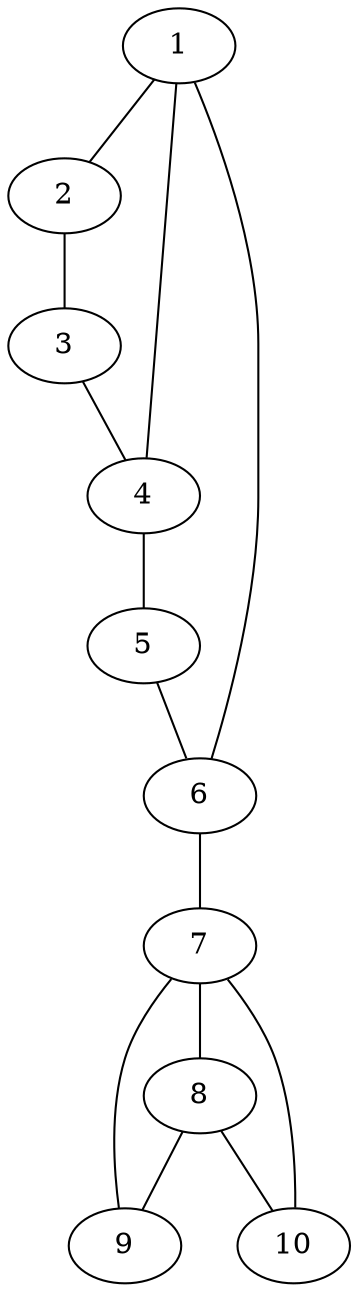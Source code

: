 graph g {
  1;
  2;
  3;
  4;
  5;
  6;
  7;
  8;
  9;
  10;
  1 -- 2;
  1 -- 4;
  1 -- 6;
  2 -- 3;
  3 -- 4;
  4 -- 5;
  5 -- 6;
  6 -- 7;
  7 -- 8;
  7 -- 9;
  7 -- 10;
  8 -- 9;
  8 -- 10;
}

